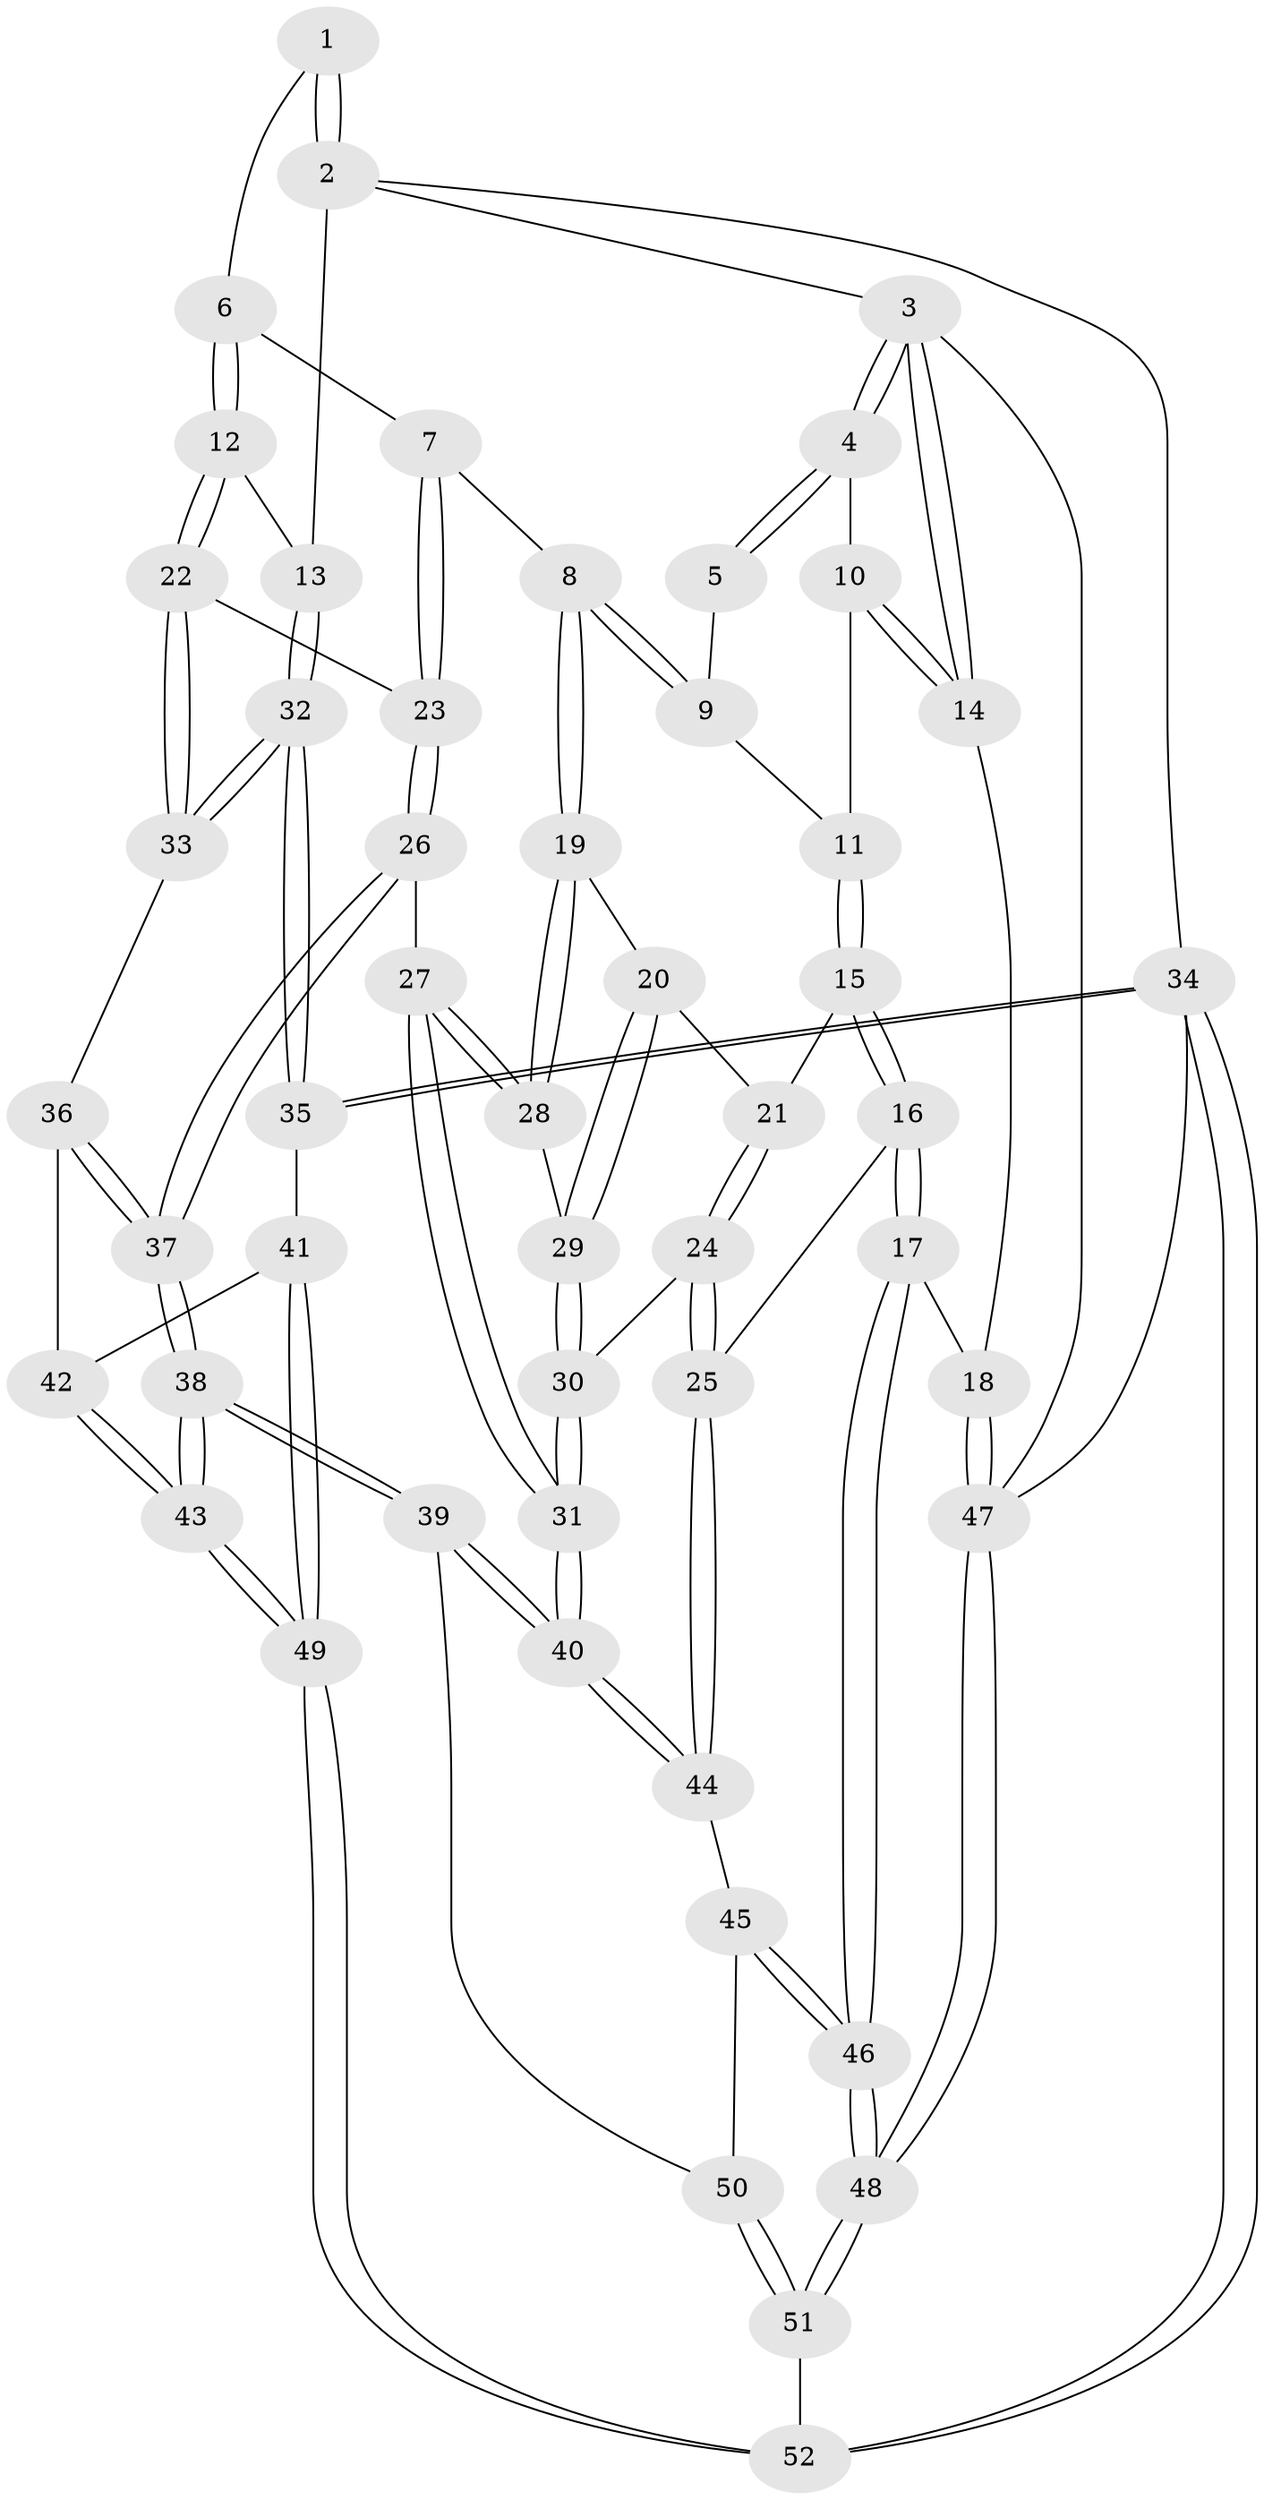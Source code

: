// Generated by graph-tools (version 1.1) at 2025/11/02/27/25 16:11:53]
// undirected, 52 vertices, 127 edges
graph export_dot {
graph [start="1"]
  node [color=gray90,style=filled];
  1 [pos="+0.5443292454438228+0"];
  2 [pos="+1+0"];
  3 [pos="+0+0"];
  4 [pos="+0+0"];
  5 [pos="+0.4642507592638789+0"];
  6 [pos="+0.6261559453567189+0.1794284248707615"];
  7 [pos="+0.5303002529663775+0.2962827462402114"];
  8 [pos="+0.5072522576345492+0.30186585046103553"];
  9 [pos="+0.411207014513287+0"];
  10 [pos="+0.20459469156303123+0.18282897332600295"];
  11 [pos="+0.21754583731370694+0.18746885899723537"];
  12 [pos="+1+0.1533253439227989"];
  13 [pos="+1+0.032840077587103916"];
  14 [pos="+0+0.385009309347603"];
  15 [pos="+0.26249741825455547+0.25534316787901756"];
  16 [pos="+0.06590747349864846+0.5889004890552778"];
  17 [pos="+0.039280799433971496+0.5930334617334972"];
  18 [pos="+0+0.5896614215507804"];
  19 [pos="+0.5003536280412458+0.30649170730092956"];
  20 [pos="+0.4663678891121918+0.320741883098088"];
  21 [pos="+0.37616262267262346+0.31542088615373126"];
  22 [pos="+0.8032995489094872+0.4428433201696896"];
  23 [pos="+0.7920126039533831+0.4453666927254104"];
  24 [pos="+0.24957663525057544+0.6063576817010363"];
  25 [pos="+0.2166471326149373+0.6145402036932325"];
  26 [pos="+0.6903061838020931+0.5512639895464703"];
  27 [pos="+0.617771836593518+0.5445869446507485"];
  28 [pos="+0.5846857667304349+0.5130478615349008"];
  29 [pos="+0.45596960912740114+0.5003975984927215"];
  30 [pos="+0.40995999910569747+0.6267630085120195"];
  31 [pos="+0.4359367427882341+0.6477170395192785"];
  32 [pos="+1+0.6746189828969973"];
  33 [pos="+0.8864589683554454+0.5823795478294382"];
  34 [pos="+1+1"];
  35 [pos="+1+0.7950480780962869"];
  36 [pos="+0.8737985873063867+0.622675106903697"];
  37 [pos="+0.6760457832132623+0.8021269359377515"];
  38 [pos="+0.6546427022171791+0.8716927067517295"];
  39 [pos="+0.5574057851503798+0.8235665100697713"];
  40 [pos="+0.51834951755+0.7915485709907162"];
  41 [pos="+0.9774516503874434+0.8110361829404699"];
  42 [pos="+0.8933731314839793+0.6954346465792721"];
  43 [pos="+0.6566039538426248+0.8749993914304186"];
  44 [pos="+0.28291892036360206+0.8429939168656665"];
  45 [pos="+0.2737160769250043+0.863402241245303"];
  46 [pos="+0.1901661674203469+0.9156412604194549"];
  47 [pos="+0+1"];
  48 [pos="+0+1"];
  49 [pos="+0.6832356024336539+0.9270511404244213"];
  50 [pos="+0.35209804403529044+0.9528461287205816"];
  51 [pos="+0.3436345136824806+1"];
  52 [pos="+0.6951358889119424+1"];
  1 -- 2;
  1 -- 2;
  1 -- 6;
  2 -- 3;
  2 -- 13;
  2 -- 34;
  3 -- 4;
  3 -- 4;
  3 -- 14;
  3 -- 14;
  3 -- 47;
  4 -- 5;
  4 -- 5;
  4 -- 10;
  5 -- 9;
  6 -- 7;
  6 -- 12;
  6 -- 12;
  7 -- 8;
  7 -- 23;
  7 -- 23;
  8 -- 9;
  8 -- 9;
  8 -- 19;
  8 -- 19;
  9 -- 11;
  10 -- 11;
  10 -- 14;
  10 -- 14;
  11 -- 15;
  11 -- 15;
  12 -- 13;
  12 -- 22;
  12 -- 22;
  13 -- 32;
  13 -- 32;
  14 -- 18;
  15 -- 16;
  15 -- 16;
  15 -- 21;
  16 -- 17;
  16 -- 17;
  16 -- 25;
  17 -- 18;
  17 -- 46;
  17 -- 46;
  18 -- 47;
  18 -- 47;
  19 -- 20;
  19 -- 28;
  19 -- 28;
  20 -- 21;
  20 -- 29;
  20 -- 29;
  21 -- 24;
  21 -- 24;
  22 -- 23;
  22 -- 33;
  22 -- 33;
  23 -- 26;
  23 -- 26;
  24 -- 25;
  24 -- 25;
  24 -- 30;
  25 -- 44;
  25 -- 44;
  26 -- 27;
  26 -- 37;
  26 -- 37;
  27 -- 28;
  27 -- 28;
  27 -- 31;
  27 -- 31;
  28 -- 29;
  29 -- 30;
  29 -- 30;
  30 -- 31;
  30 -- 31;
  31 -- 40;
  31 -- 40;
  32 -- 33;
  32 -- 33;
  32 -- 35;
  32 -- 35;
  33 -- 36;
  34 -- 35;
  34 -- 35;
  34 -- 52;
  34 -- 52;
  34 -- 47;
  35 -- 41;
  36 -- 37;
  36 -- 37;
  36 -- 42;
  37 -- 38;
  37 -- 38;
  38 -- 39;
  38 -- 39;
  38 -- 43;
  38 -- 43;
  39 -- 40;
  39 -- 40;
  39 -- 50;
  40 -- 44;
  40 -- 44;
  41 -- 42;
  41 -- 49;
  41 -- 49;
  42 -- 43;
  42 -- 43;
  43 -- 49;
  43 -- 49;
  44 -- 45;
  45 -- 46;
  45 -- 46;
  45 -- 50;
  46 -- 48;
  46 -- 48;
  47 -- 48;
  47 -- 48;
  48 -- 51;
  48 -- 51;
  49 -- 52;
  49 -- 52;
  50 -- 51;
  50 -- 51;
  51 -- 52;
}
